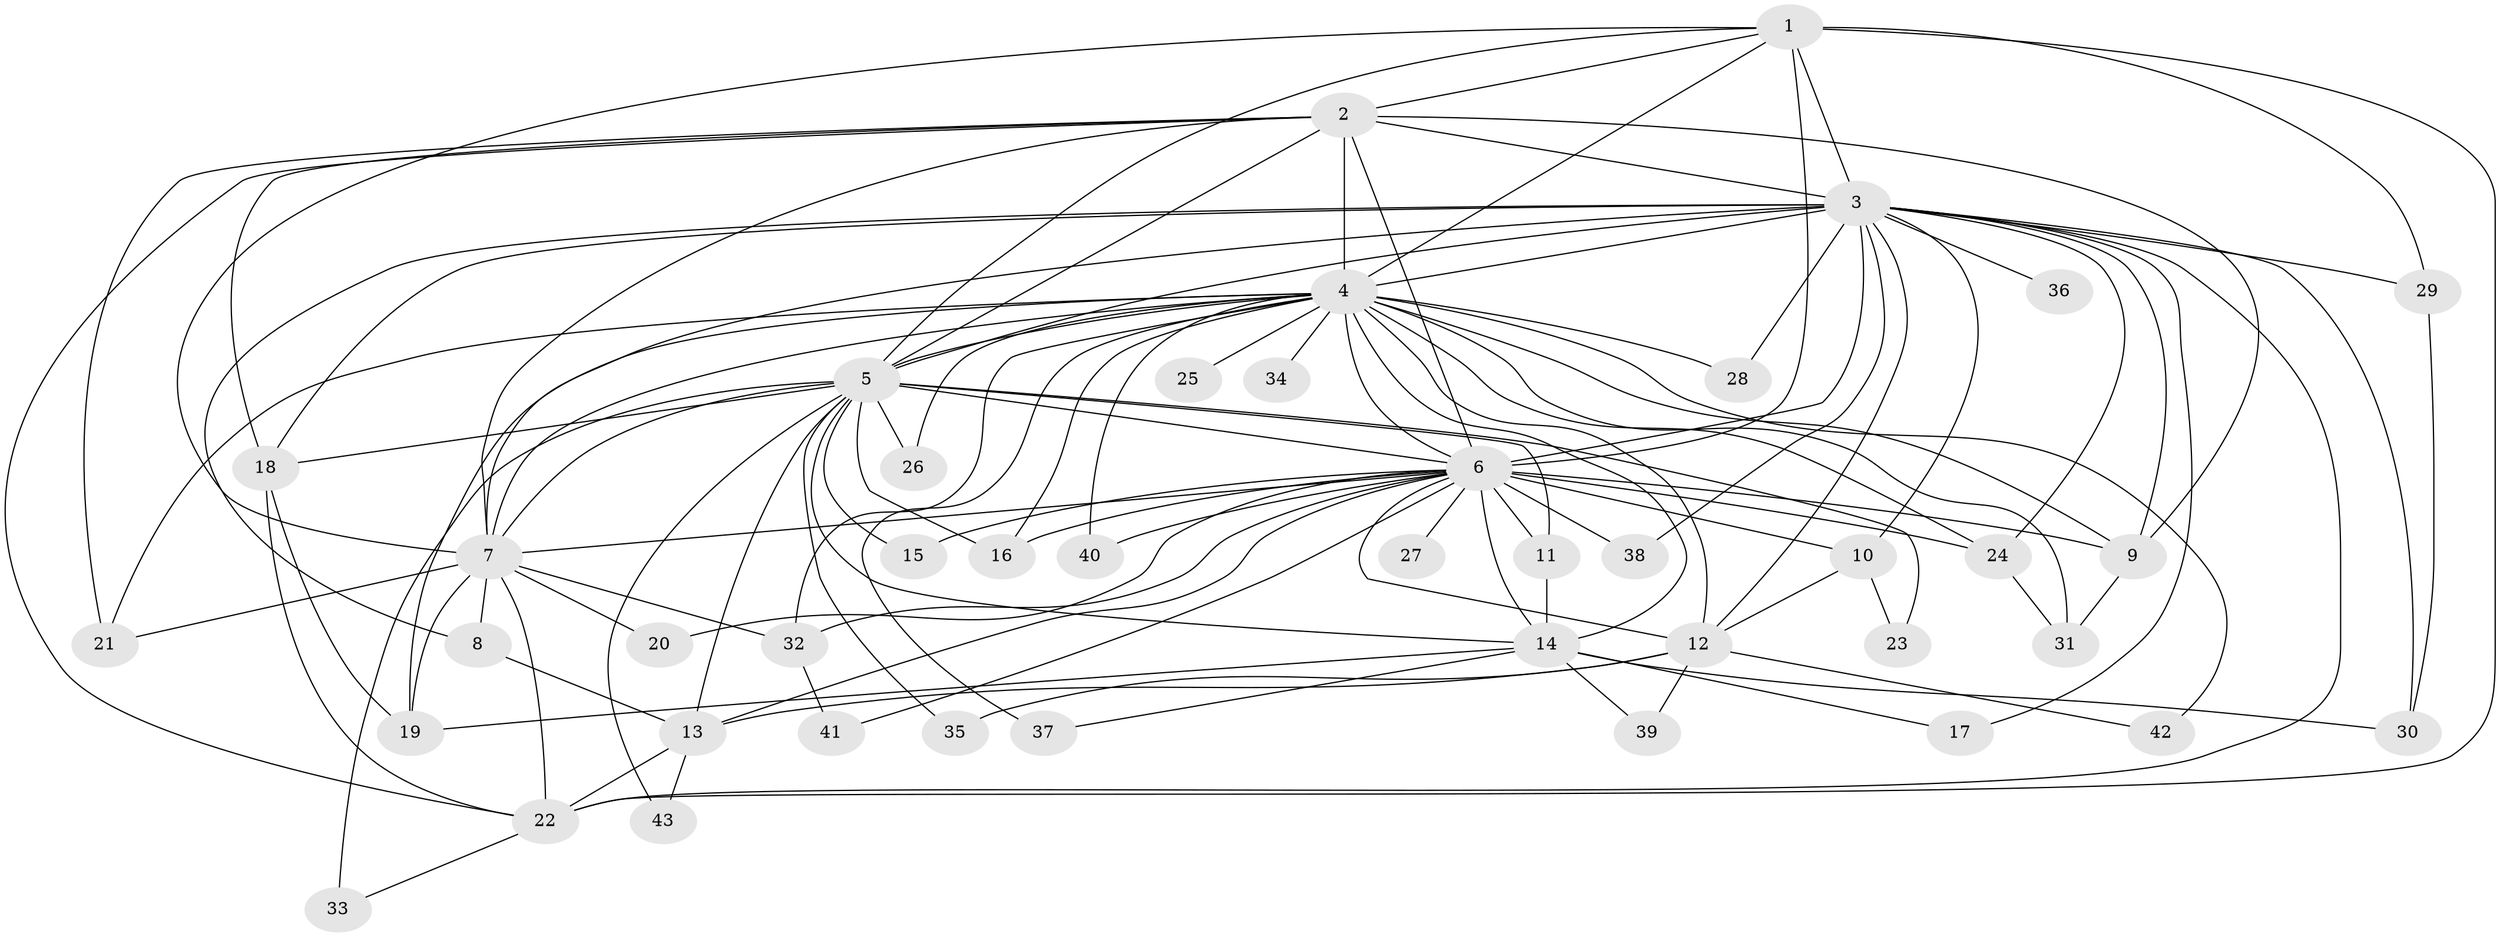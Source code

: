 // original degree distribution, {12: 0.011904761904761904, 17: 0.011904761904761904, 13: 0.011904761904761904, 23: 0.023809523809523808, 22: 0.011904761904761904, 14: 0.011904761904761904, 16: 0.011904761904761904, 28: 0.011904761904761904, 20: 0.011904761904761904, 4: 0.07142857142857142, 2: 0.5357142857142857, 5: 0.03571428571428571, 3: 0.21428571428571427, 7: 0.011904761904761904, 8: 0.011904761904761904}
// Generated by graph-tools (version 1.1) at 2025/35/03/09/25 02:35:12]
// undirected, 43 vertices, 110 edges
graph export_dot {
graph [start="1"]
  node [color=gray90,style=filled];
  1;
  2;
  3;
  4;
  5;
  6;
  7;
  8;
  9;
  10;
  11;
  12;
  13;
  14;
  15;
  16;
  17;
  18;
  19;
  20;
  21;
  22;
  23;
  24;
  25;
  26;
  27;
  28;
  29;
  30;
  31;
  32;
  33;
  34;
  35;
  36;
  37;
  38;
  39;
  40;
  41;
  42;
  43;
  1 -- 2 [weight=2.0];
  1 -- 3 [weight=2.0];
  1 -- 4 [weight=1.0];
  1 -- 5 [weight=1.0];
  1 -- 6 [weight=3.0];
  1 -- 7 [weight=1.0];
  1 -- 22 [weight=1.0];
  1 -- 29 [weight=1.0];
  2 -- 3 [weight=4.0];
  2 -- 4 [weight=8.0];
  2 -- 5 [weight=3.0];
  2 -- 6 [weight=4.0];
  2 -- 7 [weight=2.0];
  2 -- 9 [weight=1.0];
  2 -- 18 [weight=1.0];
  2 -- 21 [weight=1.0];
  2 -- 22 [weight=1.0];
  3 -- 4 [weight=3.0];
  3 -- 5 [weight=2.0];
  3 -- 6 [weight=4.0];
  3 -- 7 [weight=2.0];
  3 -- 8 [weight=2.0];
  3 -- 9 [weight=1.0];
  3 -- 10 [weight=1.0];
  3 -- 12 [weight=1.0];
  3 -- 17 [weight=1.0];
  3 -- 18 [weight=1.0];
  3 -- 22 [weight=1.0];
  3 -- 24 [weight=1.0];
  3 -- 28 [weight=1.0];
  3 -- 29 [weight=1.0];
  3 -- 30 [weight=1.0];
  3 -- 36 [weight=1.0];
  3 -- 38 [weight=1.0];
  4 -- 5 [weight=1.0];
  4 -- 6 [weight=4.0];
  4 -- 7 [weight=1.0];
  4 -- 9 [weight=1.0];
  4 -- 12 [weight=1.0];
  4 -- 14 [weight=1.0];
  4 -- 16 [weight=2.0];
  4 -- 19 [weight=1.0];
  4 -- 21 [weight=1.0];
  4 -- 24 [weight=1.0];
  4 -- 25 [weight=1.0];
  4 -- 26 [weight=1.0];
  4 -- 28 [weight=1.0];
  4 -- 31 [weight=1.0];
  4 -- 32 [weight=1.0];
  4 -- 34 [weight=1.0];
  4 -- 37 [weight=2.0];
  4 -- 40 [weight=1.0];
  4 -- 42 [weight=1.0];
  5 -- 6 [weight=2.0];
  5 -- 7 [weight=1.0];
  5 -- 11 [weight=1.0];
  5 -- 13 [weight=1.0];
  5 -- 14 [weight=1.0];
  5 -- 15 [weight=1.0];
  5 -- 16 [weight=1.0];
  5 -- 18 [weight=1.0];
  5 -- 23 [weight=1.0];
  5 -- 26 [weight=1.0];
  5 -- 33 [weight=1.0];
  5 -- 35 [weight=1.0];
  5 -- 43 [weight=1.0];
  6 -- 7 [weight=3.0];
  6 -- 9 [weight=1.0];
  6 -- 10 [weight=5.0];
  6 -- 11 [weight=1.0];
  6 -- 12 [weight=1.0];
  6 -- 13 [weight=1.0];
  6 -- 14 [weight=1.0];
  6 -- 15 [weight=1.0];
  6 -- 16 [weight=1.0];
  6 -- 20 [weight=1.0];
  6 -- 24 [weight=1.0];
  6 -- 27 [weight=1.0];
  6 -- 32 [weight=1.0];
  6 -- 38 [weight=1.0];
  6 -- 40 [weight=1.0];
  6 -- 41 [weight=1.0];
  7 -- 8 [weight=1.0];
  7 -- 19 [weight=4.0];
  7 -- 20 [weight=2.0];
  7 -- 21 [weight=1.0];
  7 -- 22 [weight=1.0];
  7 -- 32 [weight=1.0];
  8 -- 13 [weight=1.0];
  9 -- 31 [weight=1.0];
  10 -- 12 [weight=1.0];
  10 -- 23 [weight=1.0];
  11 -- 14 [weight=1.0];
  12 -- 13 [weight=1.0];
  12 -- 35 [weight=1.0];
  12 -- 39 [weight=1.0];
  12 -- 42 [weight=1.0];
  13 -- 22 [weight=1.0];
  13 -- 43 [weight=1.0];
  14 -- 17 [weight=1.0];
  14 -- 19 [weight=1.0];
  14 -- 30 [weight=1.0];
  14 -- 37 [weight=1.0];
  14 -- 39 [weight=1.0];
  18 -- 19 [weight=1.0];
  18 -- 22 [weight=1.0];
  22 -- 33 [weight=1.0];
  24 -- 31 [weight=1.0];
  29 -- 30 [weight=1.0];
  32 -- 41 [weight=1.0];
}
